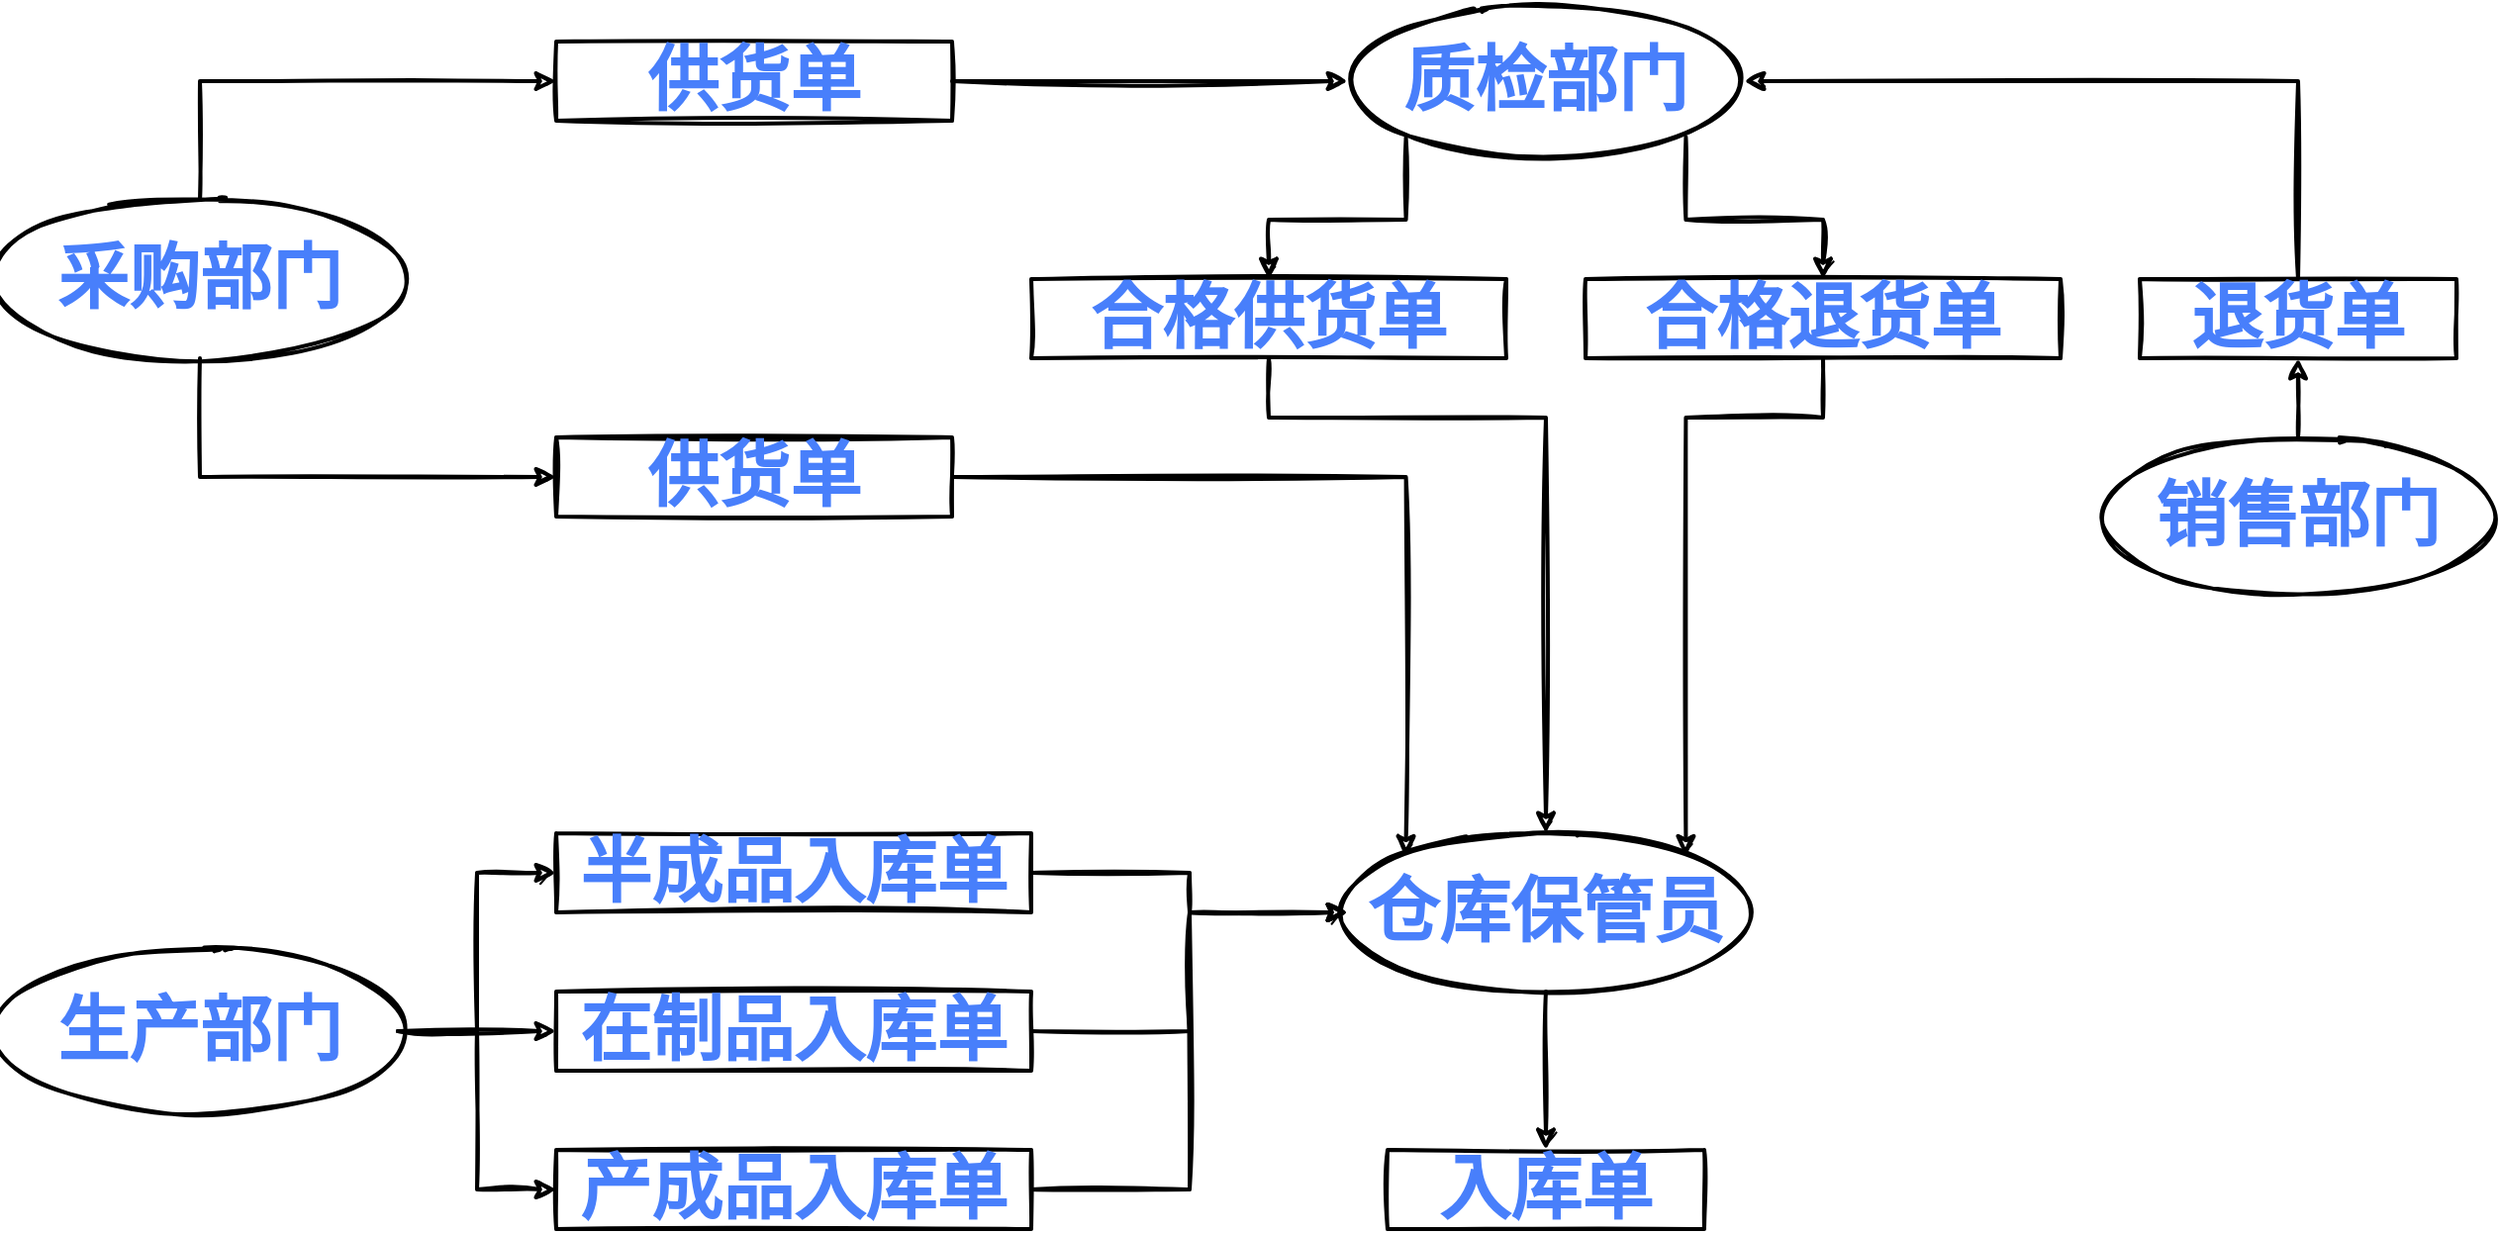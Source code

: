 <mxfile version="17.4.2" type="device"><diagram id="IGtnktYGAAQ9zxvLE31x" name="Page-1"><mxGraphModel dx="1106" dy="997" grid="1" gridSize="10" guides="1" tooltips="1" connect="1" arrows="1" fold="1" page="1" pageScale="1" pageWidth="1600" pageHeight="900" math="0" shadow="0"><root><mxCell id="0"/><mxCell id="1" parent="0"/><mxCell id="klxUKO7FJxjqWTK9QG8z-33" value="" style="group" vertex="1" connectable="0" parent="1"><mxGeometry x="80" y="60" width="1260" height="620" as="geometry"/></mxCell><mxCell id="klxUKO7FJxjqWTK9QG8z-2" value="&lt;font face=&quot;FZJingLeiS-R-GB&quot; color=&quot;#487ffb&quot; size=&quot;1&quot;&gt;&lt;b style=&quot;font-size: 36px&quot;&gt;供货单&lt;/b&gt;&lt;/font&gt;" style="rounded=0;whiteSpace=wrap;html=1;fillColor=none;strokeWidth=2;sketch=1;" vertex="1" parent="klxUKO7FJxjqWTK9QG8z-33"><mxGeometry x="280" y="220" width="200" height="40" as="geometry"/></mxCell><mxCell id="klxUKO7FJxjqWTK9QG8z-3" value="&lt;b&gt;仓库保管员&lt;/b&gt;" style="ellipse;whiteSpace=wrap;html=1;sketch=1;fontFamily=FZJingLeiS-R-GB;fontSize=36;fontColor=#487FFB;strokeWidth=2;fillColor=none;" vertex="1" parent="klxUKO7FJxjqWTK9QG8z-33"><mxGeometry x="680" y="420" width="200" height="80" as="geometry"/></mxCell><mxCell id="klxUKO7FJxjqWTK9QG8z-28" style="edgeStyle=orthogonalEdgeStyle;rounded=0;sketch=1;orthogonalLoop=1;jettySize=auto;html=1;exitX=1;exitY=0.5;exitDx=0;exitDy=0;entryX=0;entryY=0;entryDx=0;entryDy=0;fontFamily=FZJingLeiS-R-GB;fontSize=36;fontColor=#487FFB;strokeWidth=2;" edge="1" parent="klxUKO7FJxjqWTK9QG8z-33" source="klxUKO7FJxjqWTK9QG8z-2" target="klxUKO7FJxjqWTK9QG8z-3"><mxGeometry relative="1" as="geometry"/></mxCell><mxCell id="klxUKO7FJxjqWTK9QG8z-17" style="edgeStyle=orthogonalEdgeStyle;rounded=0;sketch=1;orthogonalLoop=1;jettySize=auto;html=1;exitX=0.5;exitY=1;exitDx=0;exitDy=0;entryX=0;entryY=0.5;entryDx=0;entryDy=0;fontFamily=FZJingLeiS-R-GB;fontSize=36;fontColor=#487FFB;strokeWidth=2;" edge="1" parent="klxUKO7FJxjqWTK9QG8z-33" source="klxUKO7FJxjqWTK9QG8z-4" target="klxUKO7FJxjqWTK9QG8z-2"><mxGeometry relative="1" as="geometry"/></mxCell><mxCell id="klxUKO7FJxjqWTK9QG8z-4" value="&lt;b&gt;采购部门&lt;/b&gt;" style="ellipse;whiteSpace=wrap;html=1;sketch=1;fontFamily=FZJingLeiS-R-GB;fontSize=36;fontColor=#487FFB;strokeWidth=2;fillColor=none;" vertex="1" parent="klxUKO7FJxjqWTK9QG8z-33"><mxGeometry y="100" width="200" height="80" as="geometry"/></mxCell><mxCell id="klxUKO7FJxjqWTK9QG8z-5" value="&lt;font face=&quot;FZJingLeiS-R-GB&quot; color=&quot;#487ffb&quot; size=&quot;1&quot;&gt;&lt;b style=&quot;font-size: 36px&quot;&gt;供货单&lt;/b&gt;&lt;/font&gt;" style="rounded=0;whiteSpace=wrap;html=1;fillColor=none;strokeWidth=2;sketch=1;" vertex="1" parent="klxUKO7FJxjqWTK9QG8z-33"><mxGeometry x="280" y="20" width="200" height="40" as="geometry"/></mxCell><mxCell id="klxUKO7FJxjqWTK9QG8z-16" style="edgeStyle=orthogonalEdgeStyle;rounded=0;orthogonalLoop=1;jettySize=auto;html=1;exitX=0.5;exitY=0;exitDx=0;exitDy=0;entryX=0;entryY=0.5;entryDx=0;entryDy=0;fontFamily=FZJingLeiS-R-GB;fontSize=36;fontColor=#487FFB;strokeWidth=2;sketch=1;" edge="1" parent="klxUKO7FJxjqWTK9QG8z-33" source="klxUKO7FJxjqWTK9QG8z-4" target="klxUKO7FJxjqWTK9QG8z-5"><mxGeometry relative="1" as="geometry"/></mxCell><mxCell id="klxUKO7FJxjqWTK9QG8z-6" value="&lt;b&gt;生产部门&lt;/b&gt;" style="ellipse;whiteSpace=wrap;html=1;sketch=1;fontFamily=FZJingLeiS-R-GB;fontSize=36;fontColor=#487FFB;strokeWidth=2;fillColor=none;" vertex="1" parent="klxUKO7FJxjqWTK9QG8z-33"><mxGeometry y="480" width="200" height="80" as="geometry"/></mxCell><mxCell id="klxUKO7FJxjqWTK9QG8z-21" style="edgeStyle=orthogonalEdgeStyle;rounded=0;sketch=1;orthogonalLoop=1;jettySize=auto;html=1;exitX=1;exitY=0.5;exitDx=0;exitDy=0;fontFamily=FZJingLeiS-R-GB;fontSize=36;fontColor=#487FFB;strokeWidth=2;" edge="1" parent="klxUKO7FJxjqWTK9QG8z-33" source="klxUKO7FJxjqWTK9QG8z-7" target="klxUKO7FJxjqWTK9QG8z-3"><mxGeometry relative="1" as="geometry"/></mxCell><mxCell id="klxUKO7FJxjqWTK9QG8z-7" value="&lt;font face=&quot;FZJingLeiS-R-GB&quot; color=&quot;#487ffb&quot; size=&quot;1&quot;&gt;&lt;b style=&quot;font-size: 36px&quot;&gt;半成品入库单&lt;/b&gt;&lt;/font&gt;" style="rounded=0;whiteSpace=wrap;html=1;fillColor=none;strokeWidth=2;sketch=1;" vertex="1" parent="klxUKO7FJxjqWTK9QG8z-33"><mxGeometry x="280" y="420" width="240" height="40" as="geometry"/></mxCell><mxCell id="klxUKO7FJxjqWTK9QG8z-19" style="edgeStyle=orthogonalEdgeStyle;rounded=0;sketch=1;orthogonalLoop=1;jettySize=auto;html=1;exitX=1;exitY=0.5;exitDx=0;exitDy=0;entryX=0;entryY=0.5;entryDx=0;entryDy=0;fontFamily=FZJingLeiS-R-GB;fontSize=36;fontColor=#487FFB;strokeWidth=2;" edge="1" parent="klxUKO7FJxjqWTK9QG8z-33" source="klxUKO7FJxjqWTK9QG8z-6" target="klxUKO7FJxjqWTK9QG8z-7"><mxGeometry relative="1" as="geometry"/></mxCell><mxCell id="klxUKO7FJxjqWTK9QG8z-22" style="edgeStyle=orthogonalEdgeStyle;rounded=0;sketch=1;orthogonalLoop=1;jettySize=auto;html=1;exitX=1;exitY=0.5;exitDx=0;exitDy=0;fontFamily=FZJingLeiS-R-GB;fontSize=36;fontColor=#487FFB;strokeWidth=2;" edge="1" parent="klxUKO7FJxjqWTK9QG8z-33" source="klxUKO7FJxjqWTK9QG8z-8"><mxGeometry relative="1" as="geometry"><mxPoint x="680" y="460" as="targetPoint"/><Array as="points"><mxPoint x="600" y="520"/><mxPoint x="600" y="460"/></Array></mxGeometry></mxCell><mxCell id="klxUKO7FJxjqWTK9QG8z-8" value="&lt;font face=&quot;FZJingLeiS-R-GB&quot; color=&quot;#487ffb&quot; size=&quot;1&quot;&gt;&lt;b style=&quot;font-size: 36px&quot;&gt;在制品入库单&lt;/b&gt;&lt;/font&gt;" style="rounded=0;whiteSpace=wrap;html=1;fillColor=none;strokeWidth=2;sketch=1;" vertex="1" parent="klxUKO7FJxjqWTK9QG8z-33"><mxGeometry x="280" y="500" width="240" height="40" as="geometry"/></mxCell><mxCell id="klxUKO7FJxjqWTK9QG8z-18" style="edgeStyle=orthogonalEdgeStyle;rounded=0;sketch=1;orthogonalLoop=1;jettySize=auto;html=1;exitX=1;exitY=0.5;exitDx=0;exitDy=0;entryX=0;entryY=0.5;entryDx=0;entryDy=0;fontFamily=FZJingLeiS-R-GB;fontSize=36;fontColor=#487FFB;strokeWidth=2;" edge="1" parent="klxUKO7FJxjqWTK9QG8z-33" source="klxUKO7FJxjqWTK9QG8z-6" target="klxUKO7FJxjqWTK9QG8z-8"><mxGeometry relative="1" as="geometry"/></mxCell><mxCell id="klxUKO7FJxjqWTK9QG8z-23" style="edgeStyle=orthogonalEdgeStyle;rounded=0;sketch=1;orthogonalLoop=1;jettySize=auto;html=1;exitX=1;exitY=0.5;exitDx=0;exitDy=0;fontFamily=FZJingLeiS-R-GB;fontSize=36;fontColor=#487FFB;strokeWidth=2;" edge="1" parent="klxUKO7FJxjqWTK9QG8z-33" source="klxUKO7FJxjqWTK9QG8z-9"><mxGeometry relative="1" as="geometry"><mxPoint x="680" y="460" as="targetPoint"/><Array as="points"><mxPoint x="600" y="600"/><mxPoint x="600" y="460"/></Array></mxGeometry></mxCell><mxCell id="klxUKO7FJxjqWTK9QG8z-9" value="&lt;font color=&quot;#487ffb&quot; face=&quot;FZJingLeiS-R-GB&quot;&gt;&lt;span style=&quot;font-size: 36px&quot;&gt;&lt;b&gt;产成品入库单&lt;/b&gt;&lt;/span&gt;&lt;/font&gt;" style="rounded=0;whiteSpace=wrap;html=1;fillColor=none;strokeWidth=2;sketch=1;" vertex="1" parent="klxUKO7FJxjqWTK9QG8z-33"><mxGeometry x="280" y="580" width="240" height="40" as="geometry"/></mxCell><mxCell id="klxUKO7FJxjqWTK9QG8z-20" style="edgeStyle=orthogonalEdgeStyle;rounded=0;sketch=1;orthogonalLoop=1;jettySize=auto;html=1;exitX=1;exitY=0.5;exitDx=0;exitDy=0;entryX=0;entryY=0.5;entryDx=0;entryDy=0;fontFamily=FZJingLeiS-R-GB;fontSize=36;fontColor=#487FFB;strokeWidth=2;" edge="1" parent="klxUKO7FJxjqWTK9QG8z-33" source="klxUKO7FJxjqWTK9QG8z-6" target="klxUKO7FJxjqWTK9QG8z-9"><mxGeometry relative="1" as="geometry"/></mxCell><mxCell id="klxUKO7FJxjqWTK9QG8z-10" value="&lt;b&gt;质检部门&lt;/b&gt;" style="ellipse;whiteSpace=wrap;html=1;sketch=1;fontFamily=FZJingLeiS-R-GB;fontSize=36;fontColor=#487FFB;strokeWidth=2;fillColor=none;" vertex="1" parent="klxUKO7FJxjqWTK9QG8z-33"><mxGeometry x="680" width="200" height="80" as="geometry"/></mxCell><mxCell id="klxUKO7FJxjqWTK9QG8z-25" style="edgeStyle=orthogonalEdgeStyle;rounded=0;sketch=1;orthogonalLoop=1;jettySize=auto;html=1;exitX=1;exitY=0.5;exitDx=0;exitDy=0;entryX=0;entryY=0.5;entryDx=0;entryDy=0;fontFamily=FZJingLeiS-R-GB;fontSize=36;fontColor=#487FFB;strokeWidth=2;" edge="1" parent="klxUKO7FJxjqWTK9QG8z-33" source="klxUKO7FJxjqWTK9QG8z-5" target="klxUKO7FJxjqWTK9QG8z-10"><mxGeometry relative="1" as="geometry"/></mxCell><mxCell id="klxUKO7FJxjqWTK9QG8z-29" style="edgeStyle=orthogonalEdgeStyle;rounded=0;sketch=1;orthogonalLoop=1;jettySize=auto;html=1;exitX=0.5;exitY=1;exitDx=0;exitDy=0;entryX=0.5;entryY=0;entryDx=0;entryDy=0;fontFamily=FZJingLeiS-R-GB;fontSize=36;fontColor=#487FFB;strokeWidth=2;" edge="1" parent="klxUKO7FJxjqWTK9QG8z-33" source="klxUKO7FJxjqWTK9QG8z-11" target="klxUKO7FJxjqWTK9QG8z-3"><mxGeometry relative="1" as="geometry"><Array as="points"><mxPoint x="640" y="210"/><mxPoint x="780" y="210"/></Array></mxGeometry></mxCell><mxCell id="klxUKO7FJxjqWTK9QG8z-11" value="&lt;font face=&quot;FZJingLeiS-R-GB&quot; color=&quot;#487ffb&quot; size=&quot;1&quot;&gt;&lt;b style=&quot;font-size: 36px&quot;&gt;合格供货单&lt;/b&gt;&lt;/font&gt;" style="rounded=0;whiteSpace=wrap;html=1;fillColor=none;strokeWidth=2;sketch=1;" vertex="1" parent="klxUKO7FJxjqWTK9QG8z-33"><mxGeometry x="520" y="140" width="240" height="40" as="geometry"/></mxCell><mxCell id="klxUKO7FJxjqWTK9QG8z-26" style="edgeStyle=orthogonalEdgeStyle;rounded=0;sketch=1;orthogonalLoop=1;jettySize=auto;html=1;exitX=0;exitY=1;exitDx=0;exitDy=0;entryX=0.5;entryY=0;entryDx=0;entryDy=0;fontFamily=FZJingLeiS-R-GB;fontSize=36;fontColor=#487FFB;strokeWidth=2;" edge="1" parent="klxUKO7FJxjqWTK9QG8z-33" source="klxUKO7FJxjqWTK9QG8z-10" target="klxUKO7FJxjqWTK9QG8z-11"><mxGeometry relative="1" as="geometry"/></mxCell><mxCell id="klxUKO7FJxjqWTK9QG8z-30" style="edgeStyle=orthogonalEdgeStyle;rounded=0;sketch=1;orthogonalLoop=1;jettySize=auto;html=1;exitX=0.5;exitY=1;exitDx=0;exitDy=0;entryX=1;entryY=0;entryDx=0;entryDy=0;fontFamily=FZJingLeiS-R-GB;fontSize=36;fontColor=#487FFB;strokeWidth=2;" edge="1" parent="klxUKO7FJxjqWTK9QG8z-33" source="klxUKO7FJxjqWTK9QG8z-12" target="klxUKO7FJxjqWTK9QG8z-3"><mxGeometry relative="1" as="geometry"><Array as="points"><mxPoint x="920" y="210"/><mxPoint x="851" y="210"/></Array></mxGeometry></mxCell><mxCell id="klxUKO7FJxjqWTK9QG8z-12" value="&lt;font face=&quot;FZJingLeiS-R-GB&quot; color=&quot;#487ffb&quot; size=&quot;1&quot;&gt;&lt;b style=&quot;font-size: 36px&quot;&gt;合格退货单&lt;/b&gt;&lt;/font&gt;" style="rounded=0;whiteSpace=wrap;html=1;fillColor=none;strokeWidth=2;sketch=1;" vertex="1" parent="klxUKO7FJxjqWTK9QG8z-33"><mxGeometry x="800" y="140" width="240" height="40" as="geometry"/></mxCell><mxCell id="klxUKO7FJxjqWTK9QG8z-27" style="edgeStyle=orthogonalEdgeStyle;rounded=0;sketch=1;orthogonalLoop=1;jettySize=auto;html=1;exitX=1;exitY=1;exitDx=0;exitDy=0;entryX=0.5;entryY=0;entryDx=0;entryDy=0;fontFamily=FZJingLeiS-R-GB;fontSize=36;fontColor=#487FFB;strokeWidth=2;" edge="1" parent="klxUKO7FJxjqWTK9QG8z-33" source="klxUKO7FJxjqWTK9QG8z-10" target="klxUKO7FJxjqWTK9QG8z-12"><mxGeometry relative="1" as="geometry"/></mxCell><mxCell id="klxUKO7FJxjqWTK9QG8z-13" value="&lt;font face=&quot;FZJingLeiS-R-GB&quot; color=&quot;#487ffb&quot; size=&quot;1&quot;&gt;&lt;b style=&quot;font-size: 36px&quot;&gt;入库单&lt;/b&gt;&lt;/font&gt;&lt;span style=&quot;color: rgba(0 , 0 , 0 , 0) ; font-family: monospace ; font-size: 0px&quot;&gt;%3CmxGraphModel%3E%3Croot%3E%3CmxCell%20id%3D%220%22%2F%3E%3CmxCell%20id%3D%221%22%20parent%3D%220%22%2F%3E%3CmxCell%20id%3D%222%22%20value%3D%22%26lt%3Bfont%20face%3D%26quot%3BFZJingLeiS-R-GB%26quot%3B%20color%3D%26quot%3B%23487ffb%26quot%3B%20size%3D%26quot%3B1%26quot%3B%26gt%3B%26lt%3Bb%20style%3D%26quot%3Bfont-size%3A%2036px%26quot%3B%26gt%3B%E5%90%88%E6%A0%BC%E4%BE%9B%E8%B4%A7%E5%8D%95%26lt%3B%2Fb%26gt%3B%26lt%3B%2Ffont%26gt%3B%22%20style%3D%22rounded%3D0%3BwhiteSpace%3Dwrap%3Bhtml%3D1%3BfillColor%3Dnone%3BstrokeWidth%3D2%3Bsketch%3D1%3B%22%20vertex%3D%221%22%20parent%3D%221%22%3E%3CmxGeometry%20x%3D%22640%22%20y%3D%22360%22%20width%3D%22240%22%20height%3D%2240%22%20as%3D%22geometry%22%2F%3E%3C%2FmxCell%3E%3C%2Froot%3E%3C%2FmxGraphModel%3E&lt;/span&gt;" style="rounded=0;whiteSpace=wrap;html=1;fillColor=none;strokeWidth=2;sketch=1;" vertex="1" parent="klxUKO7FJxjqWTK9QG8z-33"><mxGeometry x="700" y="580" width="160" height="40" as="geometry"/></mxCell><mxCell id="klxUKO7FJxjqWTK9QG8z-24" style="edgeStyle=orthogonalEdgeStyle;rounded=0;sketch=1;orthogonalLoop=1;jettySize=auto;html=1;exitX=0.5;exitY=1;exitDx=0;exitDy=0;fontFamily=FZJingLeiS-R-GB;fontSize=36;fontColor=#487FFB;strokeWidth=2;" edge="1" parent="klxUKO7FJxjqWTK9QG8z-33" source="klxUKO7FJxjqWTK9QG8z-3" target="klxUKO7FJxjqWTK9QG8z-13"><mxGeometry relative="1" as="geometry"/></mxCell><mxCell id="klxUKO7FJxjqWTK9QG8z-32" style="edgeStyle=orthogonalEdgeStyle;rounded=0;sketch=1;orthogonalLoop=1;jettySize=auto;html=1;exitX=0.5;exitY=0;exitDx=0;exitDy=0;entryX=1;entryY=0.5;entryDx=0;entryDy=0;fontFamily=FZJingLeiS-R-GB;fontSize=36;fontColor=#487FFB;strokeWidth=2;" edge="1" parent="klxUKO7FJxjqWTK9QG8z-33" source="klxUKO7FJxjqWTK9QG8z-14" target="klxUKO7FJxjqWTK9QG8z-10"><mxGeometry relative="1" as="geometry"/></mxCell><mxCell id="klxUKO7FJxjqWTK9QG8z-14" value="&lt;font color=&quot;#487ffb&quot; face=&quot;FZJingLeiS-R-GB&quot;&gt;&lt;span style=&quot;font-size: 36px&quot;&gt;&lt;b&gt;退货单&lt;/b&gt;&lt;/span&gt;&lt;/font&gt;" style="rounded=0;whiteSpace=wrap;html=1;fillColor=none;strokeWidth=2;sketch=1;" vertex="1" parent="klxUKO7FJxjqWTK9QG8z-33"><mxGeometry x="1080" y="140" width="160" height="40" as="geometry"/></mxCell><mxCell id="klxUKO7FJxjqWTK9QG8z-31" style="edgeStyle=orthogonalEdgeStyle;rounded=0;sketch=1;orthogonalLoop=1;jettySize=auto;html=1;exitX=0.5;exitY=0;exitDx=0;exitDy=0;fontFamily=FZJingLeiS-R-GB;fontSize=36;fontColor=#487FFB;strokeWidth=2;" edge="1" parent="klxUKO7FJxjqWTK9QG8z-33" source="klxUKO7FJxjqWTK9QG8z-15" target="klxUKO7FJxjqWTK9QG8z-14"><mxGeometry relative="1" as="geometry"/></mxCell><mxCell id="klxUKO7FJxjqWTK9QG8z-15" value="&lt;b&gt;销售部门&lt;/b&gt;" style="ellipse;whiteSpace=wrap;html=1;sketch=1;fontFamily=FZJingLeiS-R-GB;fontSize=36;fontColor=#487FFB;strokeWidth=2;fillColor=none;" vertex="1" parent="klxUKO7FJxjqWTK9QG8z-33"><mxGeometry x="1060" y="220" width="200" height="80" as="geometry"/></mxCell></root></mxGraphModel></diagram></mxfile>